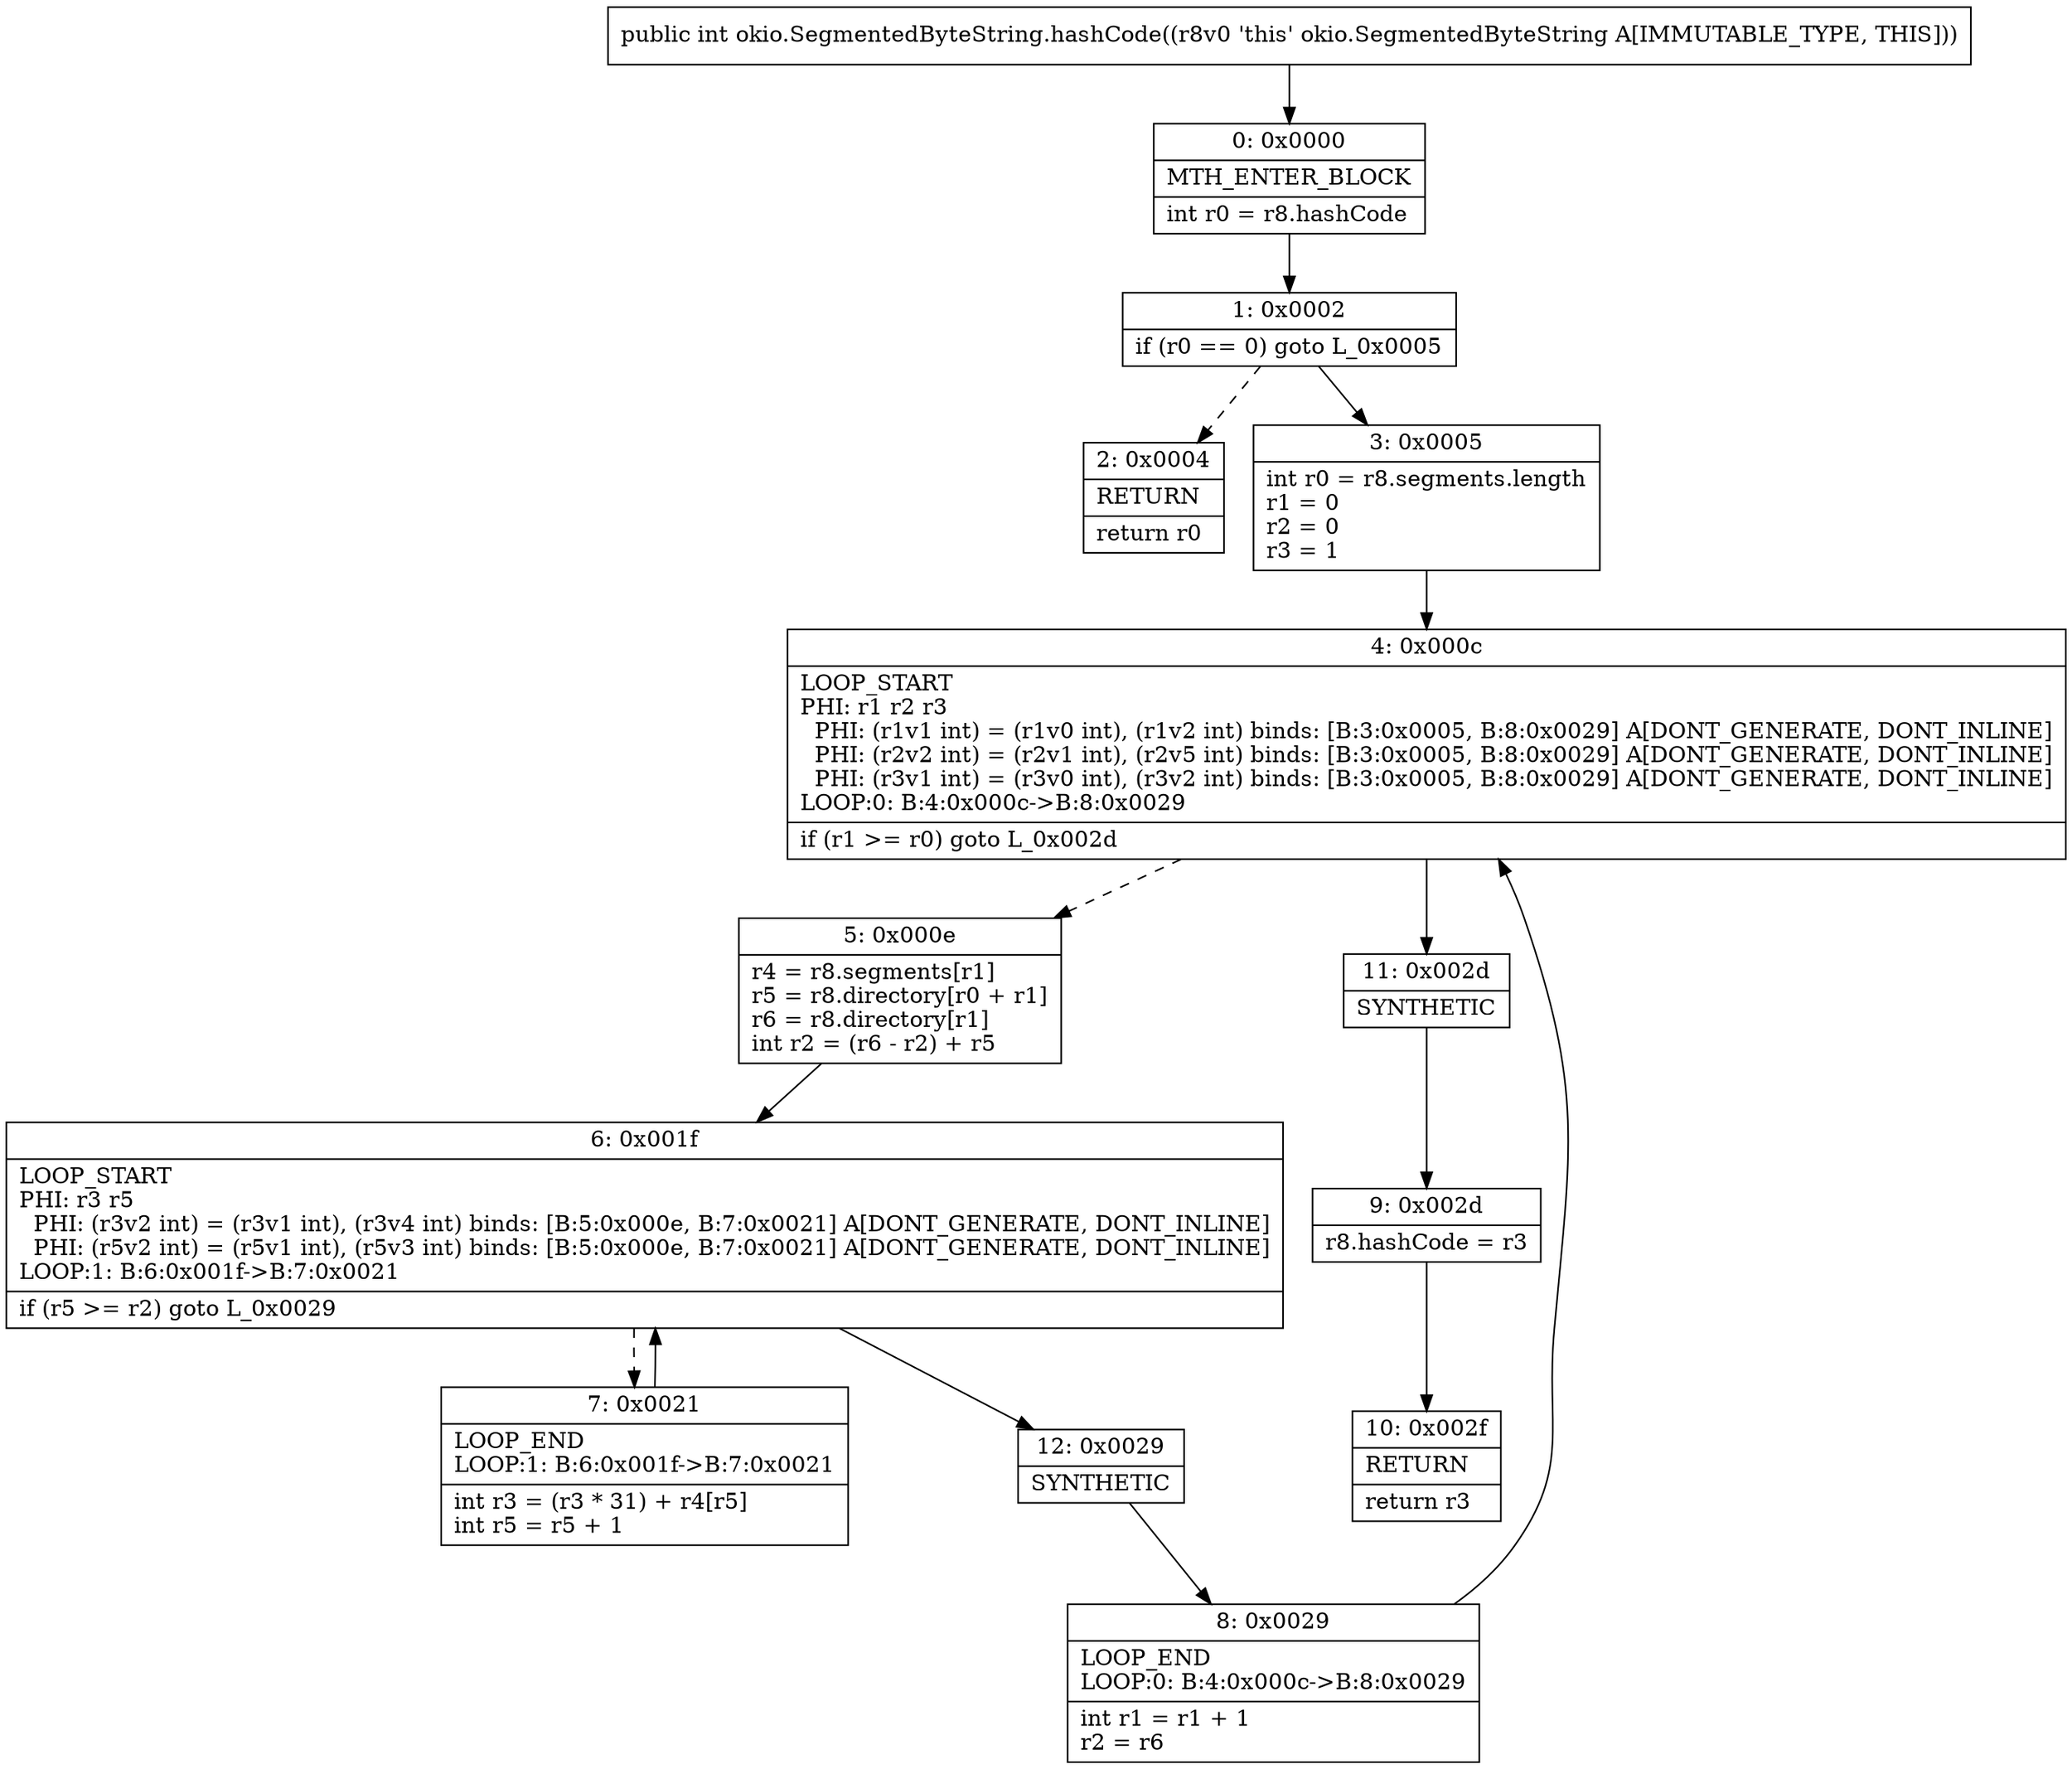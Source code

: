 digraph "CFG forokio.SegmentedByteString.hashCode()I" {
Node_0 [shape=record,label="{0\:\ 0x0000|MTH_ENTER_BLOCK\l|int r0 = r8.hashCode\l}"];
Node_1 [shape=record,label="{1\:\ 0x0002|if (r0 == 0) goto L_0x0005\l}"];
Node_2 [shape=record,label="{2\:\ 0x0004|RETURN\l|return r0\l}"];
Node_3 [shape=record,label="{3\:\ 0x0005|int r0 = r8.segments.length\lr1 = 0\lr2 = 0\lr3 = 1\l}"];
Node_4 [shape=record,label="{4\:\ 0x000c|LOOP_START\lPHI: r1 r2 r3 \l  PHI: (r1v1 int) = (r1v0 int), (r1v2 int) binds: [B:3:0x0005, B:8:0x0029] A[DONT_GENERATE, DONT_INLINE]\l  PHI: (r2v2 int) = (r2v1 int), (r2v5 int) binds: [B:3:0x0005, B:8:0x0029] A[DONT_GENERATE, DONT_INLINE]\l  PHI: (r3v1 int) = (r3v0 int), (r3v2 int) binds: [B:3:0x0005, B:8:0x0029] A[DONT_GENERATE, DONT_INLINE]\lLOOP:0: B:4:0x000c\-\>B:8:0x0029\l|if (r1 \>= r0) goto L_0x002d\l}"];
Node_5 [shape=record,label="{5\:\ 0x000e|r4 = r8.segments[r1]\lr5 = r8.directory[r0 + r1]\lr6 = r8.directory[r1]\lint r2 = (r6 \- r2) + r5\l}"];
Node_6 [shape=record,label="{6\:\ 0x001f|LOOP_START\lPHI: r3 r5 \l  PHI: (r3v2 int) = (r3v1 int), (r3v4 int) binds: [B:5:0x000e, B:7:0x0021] A[DONT_GENERATE, DONT_INLINE]\l  PHI: (r5v2 int) = (r5v1 int), (r5v3 int) binds: [B:5:0x000e, B:7:0x0021] A[DONT_GENERATE, DONT_INLINE]\lLOOP:1: B:6:0x001f\-\>B:7:0x0021\l|if (r5 \>= r2) goto L_0x0029\l}"];
Node_7 [shape=record,label="{7\:\ 0x0021|LOOP_END\lLOOP:1: B:6:0x001f\-\>B:7:0x0021\l|int r3 = (r3 * 31) + r4[r5]\lint r5 = r5 + 1\l}"];
Node_8 [shape=record,label="{8\:\ 0x0029|LOOP_END\lLOOP:0: B:4:0x000c\-\>B:8:0x0029\l|int r1 = r1 + 1\lr2 = r6\l}"];
Node_9 [shape=record,label="{9\:\ 0x002d|r8.hashCode = r3\l}"];
Node_10 [shape=record,label="{10\:\ 0x002f|RETURN\l|return r3\l}"];
Node_11 [shape=record,label="{11\:\ 0x002d|SYNTHETIC\l}"];
Node_12 [shape=record,label="{12\:\ 0x0029|SYNTHETIC\l}"];
MethodNode[shape=record,label="{public int okio.SegmentedByteString.hashCode((r8v0 'this' okio.SegmentedByteString A[IMMUTABLE_TYPE, THIS])) }"];
MethodNode -> Node_0;
Node_0 -> Node_1;
Node_1 -> Node_2[style=dashed];
Node_1 -> Node_3;
Node_3 -> Node_4;
Node_4 -> Node_5[style=dashed];
Node_4 -> Node_11;
Node_5 -> Node_6;
Node_6 -> Node_7[style=dashed];
Node_6 -> Node_12;
Node_7 -> Node_6;
Node_8 -> Node_4;
Node_9 -> Node_10;
Node_11 -> Node_9;
Node_12 -> Node_8;
}

